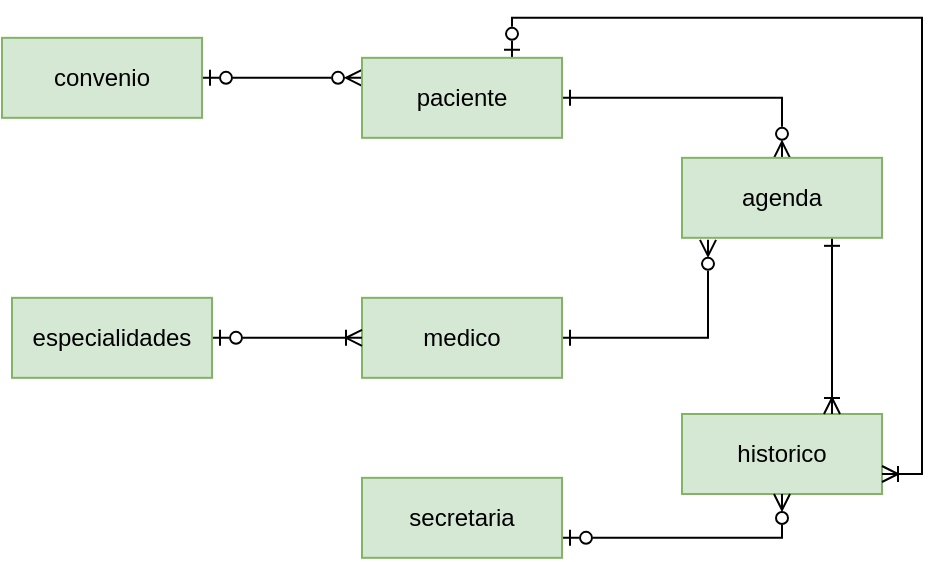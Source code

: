 <mxfile version="17.4.4" type="device" pages="6"><diagram id="xot62te2qZyypPYsCAMX" name="Acesso Offline"><mxGraphModel dx="723" dy="354" grid="0" gridSize="10" guides="1" tooltips="1" connect="1" arrows="1" fold="1" page="1" pageScale="1" pageWidth="827" pageHeight="1169" math="0" shadow="0"><root><mxCell id="0"/><mxCell id="1" parent="0"/><mxCell id="Q__9synRfIiFUXdHzOOI-111" style="edgeStyle=orthogonalEdgeStyle;rounded=0;orthogonalLoop=1;jettySize=auto;html=1;exitX=1;exitY=0.5;exitDx=0;exitDy=0;entryX=0.13;entryY=1.025;entryDx=0;entryDy=0;startArrow=ERone;startFill=0;endArrow=ERzeroToMany;endFill=0;entryPerimeter=0;" edge="1" parent="1" source="Q__9synRfIiFUXdHzOOI-112" target="Q__9synRfIiFUXdHzOOI-122"><mxGeometry relative="1" as="geometry"/></mxCell><mxCell id="Q__9synRfIiFUXdHzOOI-112" value="medico" style="whiteSpace=wrap;html=1;align=center;fillColor=#d5e8d4;strokeColor=#82b366;" vertex="1" parent="1"><mxGeometry x="351.003" y="616.917" width="100" height="40" as="geometry"/></mxCell><mxCell id="Q__9synRfIiFUXdHzOOI-113" style="edgeStyle=orthogonalEdgeStyle;rounded=0;orthogonalLoop=1;jettySize=auto;html=1;exitX=1;exitY=0.5;exitDx=0;exitDy=0;entryX=0;entryY=0.5;entryDx=0;entryDy=0;startArrow=ERzeroToOne;startFill=0;endArrow=ERoneToMany;endFill=0;" edge="1" parent="1" source="Q__9synRfIiFUXdHzOOI-114" target="Q__9synRfIiFUXdHzOOI-112"><mxGeometry relative="1" as="geometry"/></mxCell><mxCell id="Q__9synRfIiFUXdHzOOI-114" value="especialidades" style="whiteSpace=wrap;html=1;align=center;fillColor=#d5e8d4;strokeColor=#82b366;" vertex="1" parent="1"><mxGeometry x="176.003" y="616.917" width="100" height="40" as="geometry"/></mxCell><mxCell id="Q__9synRfIiFUXdHzOOI-115" value="historico" style="whiteSpace=wrap;html=1;align=center;fillColor=#d5e8d4;strokeColor=#82b366;" vertex="1" parent="1"><mxGeometry x="511.003" y="674.997" width="100" height="40" as="geometry"/></mxCell><mxCell id="Q__9synRfIiFUXdHzOOI-116" style="edgeStyle=orthogonalEdgeStyle;rounded=0;orthogonalLoop=1;jettySize=auto;html=1;exitX=1;exitY=0.5;exitDx=0;exitDy=0;entryX=0;entryY=0.25;entryDx=0;entryDy=0;startArrow=ERzeroToOne;startFill=0;endArrow=ERzeroToMany;endFill=0;" edge="1" parent="1" source="Q__9synRfIiFUXdHzOOI-117" target="Q__9synRfIiFUXdHzOOI-120"><mxGeometry relative="1" as="geometry"/></mxCell><mxCell id="Q__9synRfIiFUXdHzOOI-117" value="convenio" style="whiteSpace=wrap;html=1;align=center;fillColor=#d5e8d4;strokeColor=#82b366;" vertex="1" parent="1"><mxGeometry x="171.003" y="486.917" width="100" height="40" as="geometry"/></mxCell><mxCell id="Q__9synRfIiFUXdHzOOI-118" style="edgeStyle=orthogonalEdgeStyle;rounded=0;orthogonalLoop=1;jettySize=auto;html=1;exitX=1;exitY=0.5;exitDx=0;exitDy=0;entryX=0.5;entryY=0;entryDx=0;entryDy=0;startArrow=ERone;startFill=0;endArrow=ERzeroToMany;endFill=0;" edge="1" parent="1" source="Q__9synRfIiFUXdHzOOI-120" target="Q__9synRfIiFUXdHzOOI-122"><mxGeometry relative="1" as="geometry"/></mxCell><mxCell id="Q__9synRfIiFUXdHzOOI-119" style="edgeStyle=orthogonalEdgeStyle;rounded=0;orthogonalLoop=1;jettySize=auto;html=1;exitX=0.75;exitY=0;exitDx=0;exitDy=0;entryX=1;entryY=0.75;entryDx=0;entryDy=0;startArrow=ERzeroToOne;startFill=0;endArrow=ERoneToMany;endFill=0;" edge="1" parent="1" source="Q__9synRfIiFUXdHzOOI-120" target="Q__9synRfIiFUXdHzOOI-115"><mxGeometry relative="1" as="geometry"/></mxCell><mxCell id="Q__9synRfIiFUXdHzOOI-120" value="paciente" style="whiteSpace=wrap;html=1;align=center;fillColor=#d5e8d4;strokeColor=#82b366;" vertex="1" parent="1"><mxGeometry x="351.003" y="496.917" width="100" height="40" as="geometry"/></mxCell><mxCell id="Q__9synRfIiFUXdHzOOI-121" style="edgeStyle=orthogonalEdgeStyle;rounded=0;orthogonalLoop=1;jettySize=auto;html=1;exitX=0.75;exitY=1;exitDx=0;exitDy=0;entryX=0.75;entryY=0;entryDx=0;entryDy=0;startArrow=ERone;startFill=0;endArrow=ERoneToMany;endFill=0;" edge="1" parent="1" source="Q__9synRfIiFUXdHzOOI-122" target="Q__9synRfIiFUXdHzOOI-115"><mxGeometry relative="1" as="geometry"/></mxCell><mxCell id="Q__9synRfIiFUXdHzOOI-122" value="agenda" style="whiteSpace=wrap;html=1;align=center;fillColor=#d5e8d4;strokeColor=#82b366;" vertex="1" parent="1"><mxGeometry x="511.003" y="546.917" width="100" height="40" as="geometry"/></mxCell><mxCell id="Q__9synRfIiFUXdHzOOI-123" style="edgeStyle=orthogonalEdgeStyle;rounded=0;orthogonalLoop=1;jettySize=auto;html=1;exitX=1;exitY=0.75;exitDx=0;exitDy=0;entryX=0.5;entryY=1;entryDx=0;entryDy=0;startArrow=ERzeroToOne;startFill=0;endArrow=ERzeroToMany;endFill=0;" edge="1" parent="1" source="Q__9synRfIiFUXdHzOOI-124" target="Q__9synRfIiFUXdHzOOI-115"><mxGeometry relative="1" as="geometry"/></mxCell><mxCell id="Q__9synRfIiFUXdHzOOI-124" value="secretaria" style="whiteSpace=wrap;html=1;align=center;fillColor=#d5e8d4;strokeColor=#82b366;" vertex="1" parent="1"><mxGeometry x="351.003" y="706.917" width="100" height="40" as="geometry"/></mxCell></root></mxGraphModel></diagram><diagram id="kEfqeIS9K8EMzhgrXn_B" name="Medico"><mxGraphModel dx="868" dy="1657" grid="0" gridSize="10" guides="1" tooltips="1" connect="1" arrows="1" fold="1" page="1" pageScale="1" pageWidth="827" pageHeight="1169" math="0" shadow="0"><root><mxCell id="TULyWzP9eYqDRtk0LKw8-0"/><mxCell id="TULyWzP9eYqDRtk0LKw8-1" parent="TULyWzP9eYqDRtk0LKw8-0"/><UserObject label="" lucidchartObjectId="pg1VfVHWcmwK" id="TULyWzP9eYqDRtk0LKw8-2"><mxCell style="html=1;overflow=block;blockSpacing=1;whiteSpace=wrap;container=1;pointerEvents=0;collapsible=0;recursiveResize=0;fontSize=16.7;fontColor=#333333;align=left;spacing=0;strokeColor=#282c33;strokeOpacity=100;fillOpacity=0;rounded=1;absoluteArcSize=1;arcSize=9;fillColor=#000000;strokeWidth=2.3;" parent="TULyWzP9eYqDRtk0LKw8-1" vertex="1"><mxGeometry x="210" y="-800" width="410" height="440" as="geometry"/></mxCell></UserObject><mxCell id="TULyWzP9eYqDRtk0LKw8-7" value="&lt;span data-lucid-type=&quot;application/vnd.lucid.text&quot; data-lucid-content=&quot;{&amp;quot;t&amp;quot;:&amp;quot;*Caso de Uso - Medico&amp;quot;,&amp;quot;m&amp;quot;:[{&amp;quot;s&amp;quot;:0,&amp;quot;n&amp;quot;:&amp;quot;a&amp;quot;,&amp;quot;v&amp;quot;:&amp;quot;left&amp;quot;},{&amp;quot;s&amp;quot;:0,&amp;quot;n&amp;quot;:&amp;quot;od&amp;quot;,&amp;quot;v&amp;quot;:1},{&amp;quot;s&amp;quot;:0,&amp;quot;n&amp;quot;:&amp;quot;s&amp;quot;,&amp;quot;v&amp;quot;:22.222,&amp;quot;e&amp;quot;:21},{&amp;quot;s&amp;quot;:0,&amp;quot;n&amp;quot;:&amp;quot;c&amp;quot;,&amp;quot;v&amp;quot;:&amp;quot;333333ff&amp;quot;,&amp;quot;e&amp;quot;:21}]}&quot;&gt;&lt;span style=&quot;text-align: left ; font-size: 16.667px ; color: #333333&quot;&gt;*Caso de Uso - Medico&lt;/span&gt;&lt;/span&gt;" style="text;whiteSpace=wrap;html=1;" parent="TULyWzP9eYqDRtk0LKw8-2" vertex="1"><mxGeometry x="12.997" y="0.003" width="191" height="29" as="geometry"/></mxCell><mxCell id="TULyWzP9eYqDRtk0LKw8-8" style="rounded=0;orthogonalLoop=1;jettySize=auto;html=1;exitX=1;exitY=0.333;exitDx=0;exitDy=0;exitPerimeter=0;entryX=0.042;entryY=0.6;entryDx=0;entryDy=0;entryPerimeter=0;" parent="TULyWzP9eYqDRtk0LKw8-1" source="TULyWzP9eYqDRtk0LKw8-3" target="TULyWzP9eYqDRtk0LKw8-4" edge="1"><mxGeometry relative="1" as="geometry"/></mxCell><mxCell id="TULyWzP9eYqDRtk0LKw8-9" style="edgeStyle=none;rounded=0;orthogonalLoop=1;jettySize=auto;html=1;exitX=1;exitY=0.333;exitDx=0;exitDy=0;exitPerimeter=0;entryX=0;entryY=0.5;entryDx=0;entryDy=0;" parent="TULyWzP9eYqDRtk0LKw8-1" source="TULyWzP9eYqDRtk0LKw8-3" target="TULyWzP9eYqDRtk0LKw8-5" edge="1"><mxGeometry relative="1" as="geometry"/></mxCell><UserObject label="Listar Agenda" lucidchartObjectId="pg1VomqsTPby" id="TULyWzP9eYqDRtk0LKw8-4"><mxCell style="html=1;overflow=block;blockSpacing=1;whiteSpace=wrap;ellipse;fontSize=13;spacing=3.8;strokeColor=#282c33;strokeOpacity=100;rounded=1;absoluteArcSize=1;arcSize=9;strokeWidth=2.3;" parent="TULyWzP9eYqDRtk0LKw8-1" vertex="1"><mxGeometry x="400" y="-740" width="120" height="90" as="geometry"/></mxCell></UserObject><mxCell id="TULyWzP9eYqDRtk0LKw8-10" style="edgeStyle=none;rounded=0;orthogonalLoop=1;jettySize=auto;html=1;exitX=1;exitY=0.333;exitDx=0;exitDy=0;exitPerimeter=0;entryX=0;entryY=0.5;entryDx=0;entryDy=0;" parent="TULyWzP9eYqDRtk0LKw8-1" source="TULyWzP9eYqDRtk0LKw8-3" target="TULyWzP9eYqDRtk0LKw8-6" edge="1"><mxGeometry relative="1" as="geometry"/></mxCell><UserObject label="Consultar Paciente" lucidchartObjectId="pg1Vwy.4qOvs" id="TULyWzP9eYqDRtk0LKw8-5"><mxCell style="html=1;overflow=block;blockSpacing=1;whiteSpace=wrap;ellipse;fontSize=13;spacing=3.8;strokeColor=#282c33;strokeOpacity=100;rounded=1;absoluteArcSize=1;arcSize=9;strokeWidth=2.3;" parent="TULyWzP9eYqDRtk0LKw8-1" vertex="1"><mxGeometry x="390" y="-630" width="140" height="90" as="geometry"/></mxCell></UserObject><UserObject label="Medico(a)" lucidchartObjectId="pg1V.6WM~Hua" id="TULyWzP9eYqDRtk0LKw8-3"><mxCell style="html=1;overflow=block;blockSpacing=1;shape=umlActor;labelPosition=center;verticalLabelPosition=bottom;verticalAlign=top;whiteSpace=nowrap;fontSize=16.7;fontColor=#333333;spacing=0;strokeColor=#282c33;strokeOpacity=100;rounded=1;absoluteArcSize=1;arcSize=9;strokeWidth=2.3;" parent="TULyWzP9eYqDRtk0LKw8-1" vertex="1"><mxGeometry x="240" y="-650" width="60" height="140" as="geometry"/></mxCell></UserObject><UserObject label="Listar Pacientes" lucidchartObjectId="pg1VFYP_cyKQ" id="TULyWzP9eYqDRtk0LKw8-6"><mxCell style="html=1;overflow=block;blockSpacing=1;whiteSpace=wrap;ellipse;fontSize=13;spacing=3.8;strokeColor=#282c33;strokeOpacity=100;rounded=1;absoluteArcSize=1;arcSize=9;strokeWidth=2.3;" parent="TULyWzP9eYqDRtk0LKw8-1" vertex="1"><mxGeometry x="400" y="-530" width="120" height="90" as="geometry"/></mxCell></UserObject></root></mxGraphModel></diagram><diagram id="AHYezgloOfMYMUmSHrjQ" name="Paciente"><mxGraphModel dx="868" dy="1657" grid="0" gridSize="10" guides="1" tooltips="1" connect="1" arrows="1" fold="1" page="1" pageScale="1" pageWidth="827" pageHeight="1169" math="0" shadow="0"><root><mxCell id="MwZuvb_NzcYQMIHlOb89-0"/><mxCell id="MwZuvb_NzcYQMIHlOb89-1" parent="MwZuvb_NzcYQMIHlOb89-0"/><UserObject label="" lucidchartObjectId="Qg1VNq3T-1tk" id="MwZuvb_NzcYQMIHlOb89-2"><mxCell style="html=1;overflow=block;blockSpacing=1;whiteSpace=wrap;container=1;pointerEvents=0;collapsible=0;recursiveResize=0;fontSize=16.7;fontColor=#333333;align=left;spacing=0;strokeColor=#282c33;strokeOpacity=100;fillOpacity=0;rounded=1;absoluteArcSize=1;arcSize=9;fillColor=#000000;strokeWidth=2.3;" parent="MwZuvb_NzcYQMIHlOb89-1" vertex="1"><mxGeometry x="250" y="-910" width="320" height="600" as="geometry"/></mxCell></UserObject><mxCell id="MwZuvb_NzcYQMIHlOb89-27" value="&lt;span data-lucid-type=&quot;application/vnd.lucid.text&quot; data-lucid-content=&quot;{&amp;quot;t&amp;quot;:&amp;quot;* Caso de Uso - Paciente&amp;quot;,&amp;quot;m&amp;quot;:[{&amp;quot;s&amp;quot;:0,&amp;quot;n&amp;quot;:&amp;quot;od&amp;quot;,&amp;quot;v&amp;quot;:1},{&amp;quot;s&amp;quot;:0,&amp;quot;n&amp;quot;:&amp;quot;a&amp;quot;,&amp;quot;v&amp;quot;:&amp;quot;left&amp;quot;},{&amp;quot;s&amp;quot;:0,&amp;quot;n&amp;quot;:&amp;quot;s&amp;quot;,&amp;quot;v&amp;quot;:22.222,&amp;quot;e&amp;quot;:24},{&amp;quot;s&amp;quot;:0,&amp;quot;n&amp;quot;:&amp;quot;c&amp;quot;,&amp;quot;v&amp;quot;:&amp;quot;333333ff&amp;quot;,&amp;quot;e&amp;quot;:24}]}&quot;&gt;&lt;span style=&quot;text-align: left ; font-size: 16.667px ; color: #333333&quot;&gt;* Caso de Uso - Paciente&lt;/span&gt;&lt;/span&gt;" style="text;whiteSpace=wrap;html=1;" parent="MwZuvb_NzcYQMIHlOb89-2" vertex="1"><mxGeometry x="6.997" y="3.003" width="207" height="29" as="geometry"/></mxCell><mxCell id="MwZuvb_NzcYQMIHlOb89-14" style="edgeStyle=none;rounded=0;orthogonalLoop=1;jettySize=auto;html=1;exitX=1;exitY=0.333;exitDx=0;exitDy=0;exitPerimeter=0;entryX=0.053;entryY=0.644;entryDx=0;entryDy=0;entryPerimeter=0;" parent="MwZuvb_NzcYQMIHlOb89-1" source="MwZuvb_NzcYQMIHlOb89-3" target="MwZuvb_NzcYQMIHlOb89-5" edge="1"><mxGeometry relative="1" as="geometry"/></mxCell><UserObject label="Paciente" lucidchartObjectId="Qg1V8BPEKo3S" id="MwZuvb_NzcYQMIHlOb89-3"><mxCell style="html=1;overflow=block;blockSpacing=1;shape=umlActor;labelPosition=center;verticalLabelPosition=bottom;verticalAlign=top;whiteSpace=nowrap;fontSize=16.7;fontColor=#333333;spacing=0;strokeColor=#282c33;strokeOpacity=100;rounded=1;absoluteArcSize=1;arcSize=9;strokeWidth=2.3;" parent="MwZuvb_NzcYQMIHlOb89-1" vertex="1"><mxGeometry x="280" y="-670" width="60" height="140" as="geometry"/></mxCell></UserObject><UserObject label="Listar Paciente" lucidchartObjectId="Qg1VadOeW2bd" id="MwZuvb_NzcYQMIHlOb89-4"><mxCell style="html=1;overflow=block;blockSpacing=1;whiteSpace=wrap;ellipse;fontSize=13;spacing=3.8;strokeColor=#282c33;strokeOpacity=100;rounded=1;absoluteArcSize=1;arcSize=9;strokeWidth=2.3;" parent="MwZuvb_NzcYQMIHlOb89-1" vertex="1"><mxGeometry x="400" y="-860" width="120" height="90" as="geometry"/></mxCell></UserObject><UserObject label="Consultar Paciente" lucidchartObjectId="Qg1V0ZdGHIPb" id="MwZuvb_NzcYQMIHlOb89-5"><mxCell style="html=1;overflow=block;blockSpacing=1;whiteSpace=wrap;ellipse;fontSize=13;spacing=3.8;strokeColor=#282c33;strokeOpacity=100;rounded=1;absoluteArcSize=1;arcSize=9;strokeWidth=2.3;" parent="MwZuvb_NzcYQMIHlOb89-1" vertex="1"><mxGeometry x="400" y="-760" width="120" height="90" as="geometry"/></mxCell></UserObject><UserObject label="Cadastrar Paciente" lucidchartObjectId="Qg1VIZUxxSAg" id="MwZuvb_NzcYQMIHlOb89-6"><mxCell style="html=1;overflow=block;blockSpacing=1;whiteSpace=wrap;ellipse;fontSize=13;spacing=3.8;strokeColor=#282c33;strokeOpacity=100;rounded=1;absoluteArcSize=1;arcSize=9;strokeWidth=2.3;" parent="MwZuvb_NzcYQMIHlOb89-1" vertex="1"><mxGeometry x="400" y="-650" width="120" height="90" as="geometry"/></mxCell></UserObject><UserObject label="Editar Paciente" lucidchartObjectId="Qg1VBHlj-ESM" id="MwZuvb_NzcYQMIHlOb89-7"><mxCell style="html=1;overflow=block;blockSpacing=1;whiteSpace=wrap;ellipse;fontSize=13;spacing=3.8;strokeColor=#282c33;strokeOpacity=100;rounded=1;absoluteArcSize=1;arcSize=9;strokeWidth=2.3;" parent="MwZuvb_NzcYQMIHlOb89-1" vertex="1"><mxGeometry x="400" y="-550" width="120" height="90" as="geometry"/></mxCell></UserObject><UserObject label="Desativar Paciente" lucidchartObjectId="Qg1VsRQFl9fF" id="MwZuvb_NzcYQMIHlOb89-8"><mxCell style="html=1;overflow=block;blockSpacing=1;whiteSpace=wrap;ellipse;fontSize=13;spacing=3.8;strokeColor=#282c33;strokeOpacity=100;rounded=1;absoluteArcSize=1;arcSize=9;strokeWidth=2.3;" parent="MwZuvb_NzcYQMIHlOb89-1" vertex="1"><mxGeometry x="400" y="-440" width="120" height="90" as="geometry"/></mxCell></UserObject><UserObject label="" lucidchartObjectId="Qg1VfaHg0O-b" id="MwZuvb_NzcYQMIHlOb89-9"><mxCell style="html=1;jettySize=18;whiteSpace=wrap;fontSize=13;strokeColor=#282c33;strokeOpacity=100;strokeWidth=1.5;rounded=0;startArrow=none;endArrow=none;exitX=-0.009;exitY=0.5;exitPerimeter=0;entryX=1;entryY=0.321;entryPerimeter=0;" parent="MwZuvb_NzcYQMIHlOb89-1" source="MwZuvb_NzcYQMIHlOb89-4" target="MwZuvb_NzcYQMIHlOb89-3" edge="1"><mxGeometry width="100" height="100" relative="1" as="geometry"><Array as="points"/></mxGeometry></mxCell></UserObject><UserObject label="" lucidchartObjectId="Qg1VkSRGm3FD" id="MwZuvb_NzcYQMIHlOb89-11"><mxCell style="html=1;jettySize=18;whiteSpace=wrap;fontSize=13;strokeColor=#282c33;strokeOpacity=100;strokeWidth=1.5;rounded=0;startArrow=none;endArrow=none;exitX=-0.009;exitY=0.5;exitPerimeter=0;entryX=1;entryY=0.321;entryPerimeter=0;" parent="MwZuvb_NzcYQMIHlOb89-1" source="MwZuvb_NzcYQMIHlOb89-6" target="MwZuvb_NzcYQMIHlOb89-3" edge="1"><mxGeometry width="100" height="100" relative="1" as="geometry"><Array as="points"/></mxGeometry></mxCell></UserObject><UserObject label="" lucidchartObjectId="Qg1Vln~8YyKR" id="MwZuvb_NzcYQMIHlOb89-12"><mxCell style="html=1;jettySize=18;whiteSpace=wrap;fontSize=13;strokeColor=#282c33;strokeOpacity=100;strokeWidth=1.5;rounded=0;startArrow=none;endArrow=none;exitX=-0.009;exitY=0.5;exitPerimeter=0;entryX=1;entryY=0.321;entryPerimeter=0;" parent="MwZuvb_NzcYQMIHlOb89-1" source="MwZuvb_NzcYQMIHlOb89-7" target="MwZuvb_NzcYQMIHlOb89-3" edge="1"><mxGeometry width="100" height="100" relative="1" as="geometry"><Array as="points"/></mxGeometry></mxCell></UserObject><UserObject label="" lucidchartObjectId="Qg1VxebEtwue" id="MwZuvb_NzcYQMIHlOb89-13"><mxCell style="html=1;jettySize=18;whiteSpace=wrap;fontSize=13;strokeColor=#282c33;strokeOpacity=100;strokeWidth=1.5;rounded=0;startArrow=none;endArrow=none;exitX=-0.009;exitY=0.5;exitPerimeter=0;entryX=1;entryY=0.321;entryPerimeter=0;" parent="MwZuvb_NzcYQMIHlOb89-1" source="MwZuvb_NzcYQMIHlOb89-8" target="MwZuvb_NzcYQMIHlOb89-3" edge="1"><mxGeometry width="100" height="100" relative="1" as="geometry"><Array as="points"/></mxGeometry></mxCell></UserObject></root></mxGraphModel></diagram><diagram id="R7QSP_Tpc13GCXglPHel" name="Medico"><mxGraphModel dx="41" dy="488" grid="0" gridSize="10" guides="1" tooltips="1" connect="1" arrows="1" fold="1" page="1" pageScale="1" pageWidth="827" pageHeight="1169" math="0" shadow="0"><root><mxCell id="v0MoqkxrBt7eY1IrOF9j-0"/><mxCell id="v0MoqkxrBt7eY1IrOF9j-1" parent="v0MoqkxrBt7eY1IrOF9j-0"/><UserObject label="" lucidchartObjectId="fh1VlRtHa5hE" id="v0MoqkxrBt7eY1IrOF9j-2"><mxCell style="html=1;overflow=block;blockSpacing=1;whiteSpace=wrap;container=1;pointerEvents=0;collapsible=0;recursiveResize=0;fontSize=16.7;fontColor=#333333;align=left;spacing=0;strokeColor=#282c33;strokeOpacity=100;fillOpacity=0;rounded=1;absoluteArcSize=1;arcSize=9;fillColor=#000000;strokeWidth=2.3;" parent="v0MoqkxrBt7eY1IrOF9j-1" vertex="1"><mxGeometry x="1100" y="276" width="315" height="600" as="geometry"/></mxCell></UserObject><mxCell id="v0MoqkxrBt7eY1IrOF9j-14" value="&lt;span data-lucid-type=&quot;application/vnd.lucid.text&quot; data-lucid-content=&quot;{&amp;quot;t&amp;quot;:&amp;quot;* Caso de Uso - Medico&amp;quot;,&amp;quot;m&amp;quot;:[{&amp;quot;s&amp;quot;:0,&amp;quot;n&amp;quot;:&amp;quot;od&amp;quot;,&amp;quot;v&amp;quot;:1},{&amp;quot;s&amp;quot;:0,&amp;quot;n&amp;quot;:&amp;quot;a&amp;quot;,&amp;quot;v&amp;quot;:&amp;quot;left&amp;quot;},{&amp;quot;s&amp;quot;:0,&amp;quot;n&amp;quot;:&amp;quot;s&amp;quot;,&amp;quot;v&amp;quot;:22.222,&amp;quot;e&amp;quot;:22},{&amp;quot;s&amp;quot;:0,&amp;quot;n&amp;quot;:&amp;quot;c&amp;quot;,&amp;quot;v&amp;quot;:&amp;quot;333333ff&amp;quot;,&amp;quot;e&amp;quot;:22}]}&quot;&gt;&lt;span style=&quot;text-align: left ; font-size: 16.667px ; color: #333333&quot;&gt;* Caso de Uso - Medico&lt;/span&gt;&lt;/span&gt;" style="text;whiteSpace=wrap;html=1;" parent="v0MoqkxrBt7eY1IrOF9j-2" vertex="1"><mxGeometry x="9" y="11" width="196" height="29" as="geometry"/></mxCell><UserObject label="Medico" lucidchartObjectId="fh1VT5qTX0jP" id="v0MoqkxrBt7eY1IrOF9j-3"><mxCell style="html=1;overflow=block;blockSpacing=1;shape=umlActor;labelPosition=center;verticalLabelPosition=bottom;verticalAlign=top;whiteSpace=nowrap;fontSize=16.7;fontColor=#333333;spacing=0;strokeColor=#282c33;strokeOpacity=100;rounded=1;absoluteArcSize=1;arcSize=9;strokeWidth=2.3;" parent="v0MoqkxrBt7eY1IrOF9j-1" vertex="1"><mxGeometry x="1130" y="509" width="60" height="135" as="geometry"/></mxCell></UserObject><UserObject label="Listar Medico" lucidchartObjectId="fh1VJY9TOFq0" id="v0MoqkxrBt7eY1IrOF9j-4"><mxCell style="html=1;overflow=block;blockSpacing=1;whiteSpace=wrap;ellipse;fontSize=13;spacing=3.8;strokeColor=#282c33;strokeOpacity=100;rounded=1;absoluteArcSize=1;arcSize=9;strokeWidth=2.3;" parent="v0MoqkxrBt7eY1IrOF9j-1" vertex="1"><mxGeometry x="1259" y="321" width="120" height="90" as="geometry"/></mxCell></UserObject><UserObject label="Consultar Medico" lucidchartObjectId="fh1VyS5vCo8p" id="v0MoqkxrBt7eY1IrOF9j-5"><mxCell style="html=1;overflow=block;blockSpacing=1;whiteSpace=wrap;ellipse;fontSize=13;spacing=3.8;strokeColor=#282c33;strokeOpacity=100;rounded=1;absoluteArcSize=1;arcSize=9;strokeWidth=2.3;" parent="v0MoqkxrBt7eY1IrOF9j-1" vertex="1"><mxGeometry x="1259" y="426" width="120" height="90" as="geometry"/></mxCell></UserObject><UserObject label="Cadastrar Medico" lucidchartObjectId="fh1V7c0ZXNZd" id="v0MoqkxrBt7eY1IrOF9j-6"><mxCell style="html=1;overflow=block;blockSpacing=1;whiteSpace=wrap;ellipse;fontSize=13;spacing=3.8;strokeColor=#282c33;strokeOpacity=100;rounded=1;absoluteArcSize=1;arcSize=9;strokeWidth=2.3;" parent="v0MoqkxrBt7eY1IrOF9j-1" vertex="1"><mxGeometry x="1259" y="531" width="120" height="90" as="geometry"/></mxCell></UserObject><UserObject label="Editar Medico" lucidchartObjectId="fh1VJReqbYQY" id="v0MoqkxrBt7eY1IrOF9j-7"><mxCell style="html=1;overflow=block;blockSpacing=1;whiteSpace=wrap;ellipse;fontSize=13;spacing=3.8;strokeColor=#282c33;strokeOpacity=100;rounded=1;absoluteArcSize=1;arcSize=9;strokeWidth=2.3;" parent="v0MoqkxrBt7eY1IrOF9j-1" vertex="1"><mxGeometry x="1259" y="636" width="120" height="90" as="geometry"/></mxCell></UserObject><UserObject label="Desativar Medico" lucidchartObjectId="fh1ViOUTe8lT" id="v0MoqkxrBt7eY1IrOF9j-8"><mxCell style="html=1;overflow=block;blockSpacing=1;whiteSpace=wrap;ellipse;fontSize=13;spacing=3.8;strokeColor=#282c33;strokeOpacity=100;rounded=1;absoluteArcSize=1;arcSize=9;strokeWidth=2.3;" parent="v0MoqkxrBt7eY1IrOF9j-1" vertex="1"><mxGeometry x="1259" y="741" width="120" height="90" as="geometry"/></mxCell></UserObject><UserObject label="" lucidchartObjectId="fh1VyYXZ0zpq" id="v0MoqkxrBt7eY1IrOF9j-9"><mxCell style="html=1;jettySize=18;whiteSpace=wrap;fontSize=13;strokeColor=#282c33;strokeOpacity=100;strokeWidth=1.5;rounded=0;startArrow=none;endArrow=none;exitX=-0.009;exitY=0.5;exitPerimeter=0;entryX=1;entryY=0.321;entryPerimeter=0;" parent="v0MoqkxrBt7eY1IrOF9j-1" source="v0MoqkxrBt7eY1IrOF9j-4" target="v0MoqkxrBt7eY1IrOF9j-3" edge="1"><mxGeometry width="100" height="100" relative="1" as="geometry"><Array as="points"/></mxGeometry></mxCell></UserObject><UserObject label="" lucidchartObjectId="fh1VevR1OF-d" id="v0MoqkxrBt7eY1IrOF9j-10"><mxCell style="html=1;jettySize=18;whiteSpace=wrap;fontSize=13;strokeColor=#282c33;strokeOpacity=100;strokeWidth=1.5;rounded=0;startArrow=none;endArrow=none;exitX=-0.009;exitY=0.5;exitPerimeter=0;" parent="v0MoqkxrBt7eY1IrOF9j-1" source="v0MoqkxrBt7eY1IrOF9j-5" edge="1"><mxGeometry width="100" height="100" relative="1" as="geometry"><Array as="points"/><mxPoint x="1192" y="546" as="targetPoint"/></mxGeometry></mxCell></UserObject><UserObject label="" lucidchartObjectId="fh1Vf1Laid-j" id="v0MoqkxrBt7eY1IrOF9j-11"><mxCell style="html=1;jettySize=18;whiteSpace=wrap;fontSize=13;strokeColor=#282c33;strokeOpacity=100;strokeWidth=1.5;rounded=0;startArrow=none;endArrow=none;exitX=-0.009;exitY=0.5;exitPerimeter=0;entryX=1;entryY=0.321;entryPerimeter=0;" parent="v0MoqkxrBt7eY1IrOF9j-1" source="v0MoqkxrBt7eY1IrOF9j-6" target="v0MoqkxrBt7eY1IrOF9j-3" edge="1"><mxGeometry width="100" height="100" relative="1" as="geometry"><Array as="points"/></mxGeometry></mxCell></UserObject><UserObject label="" lucidchartObjectId="fh1V-D848_Ec" id="v0MoqkxrBt7eY1IrOF9j-12"><mxCell style="html=1;jettySize=18;whiteSpace=wrap;fontSize=13;strokeColor=#282c33;strokeOpacity=100;strokeWidth=1.5;rounded=0;startArrow=none;endArrow=none;exitX=-0.009;exitY=0.5;exitPerimeter=0;entryX=1;entryY=0.321;entryPerimeter=0;" parent="v0MoqkxrBt7eY1IrOF9j-1" source="v0MoqkxrBt7eY1IrOF9j-7" target="v0MoqkxrBt7eY1IrOF9j-3" edge="1"><mxGeometry width="100" height="100" relative="1" as="geometry"><Array as="points"/></mxGeometry></mxCell></UserObject><UserObject label="" lucidchartObjectId="fh1VBJ_JhPA6" id="v0MoqkxrBt7eY1IrOF9j-13"><mxCell style="html=1;jettySize=18;whiteSpace=wrap;fontSize=13;strokeColor=#282c33;strokeOpacity=100;strokeWidth=1.5;rounded=0;startArrow=none;endArrow=none;exitX=-0.009;exitY=0.5;exitPerimeter=0;entryX=1;entryY=0.321;entryPerimeter=0;" parent="v0MoqkxrBt7eY1IrOF9j-1" source="v0MoqkxrBt7eY1IrOF9j-8" target="v0MoqkxrBt7eY1IrOF9j-3" edge="1"><mxGeometry width="100" height="100" relative="1" as="geometry"><Array as="points"/></mxGeometry></mxCell></UserObject></root></mxGraphModel></diagram><diagram id="IKfh1-4Lm0dO9tGgzkD8" name="Secretaria"><mxGraphModel dx="41" dy="1657" grid="0" gridSize="10" guides="1" tooltips="1" connect="1" arrows="1" fold="1" page="1" pageScale="1" pageWidth="827" pageHeight="1169" math="0" shadow="0"><root><mxCell id="MLN7bExL7wKpmrE8Ly24-0"/><mxCell id="MLN7bExL7wKpmrE8Ly24-1" parent="MLN7bExL7wKpmrE8Ly24-0"/><UserObject label="" lucidchartObjectId="Bh1VLZKN__iT" id="MLN7bExL7wKpmrE8Ly24-2"><mxCell style="html=1;overflow=block;blockSpacing=1;whiteSpace=wrap;container=1;pointerEvents=0;collapsible=0;recursiveResize=0;fontSize=16.7;fontColor=#333333;align=left;spacing=0;strokeColor=#282c33;strokeOpacity=100;fillOpacity=0;rounded=1;absoluteArcSize=1;arcSize=9;fillColor=#000000;strokeWidth=2.3;" parent="MLN7bExL7wKpmrE8Ly24-1" vertex="1"><mxGeometry x="1062" y="-918" width="315" height="600" as="geometry"/></mxCell></UserObject><UserObject label="Secretaria" lucidchartObjectId="Bh1VF4DOK2h2" id="MLN7bExL7wKpmrE8Ly24-3"><mxCell style="html=1;overflow=block;blockSpacing=1;shape=umlActor;labelPosition=center;verticalLabelPosition=bottom;verticalAlign=top;whiteSpace=nowrap;fontSize=16.7;fontColor=#333333;spacing=0;strokeColor=#282c33;strokeOpacity=100;rounded=1;absoluteArcSize=1;arcSize=9;strokeWidth=2.3;" parent="MLN7bExL7wKpmrE8Ly24-1" vertex="1"><mxGeometry x="1092" y="-685" width="60" height="135" as="geometry"/></mxCell></UserObject><UserObject label="Listar Secretaria" lucidchartObjectId="Bh1V0PjZ3Ta9" id="MLN7bExL7wKpmrE8Ly24-4"><mxCell style="html=1;overflow=block;blockSpacing=1;whiteSpace=wrap;ellipse;fontSize=13;spacing=3.8;strokeColor=#282c33;strokeOpacity=100;rounded=1;absoluteArcSize=1;arcSize=9;strokeWidth=2.3;" parent="MLN7bExL7wKpmrE8Ly24-1" vertex="1"><mxGeometry x="1221" y="-873" width="120" height="90" as="geometry"/></mxCell></UserObject><UserObject label="Consultar Secretaria" lucidchartObjectId="Bh1VA8aVEy08" id="MLN7bExL7wKpmrE8Ly24-5"><mxCell style="html=1;overflow=block;blockSpacing=1;whiteSpace=wrap;ellipse;fontSize=13;spacing=3.8;strokeColor=#282c33;strokeOpacity=100;rounded=1;absoluteArcSize=1;arcSize=9;strokeWidth=2.3;" parent="MLN7bExL7wKpmrE8Ly24-1" vertex="1"><mxGeometry x="1221" y="-768" width="120" height="90" as="geometry"/></mxCell></UserObject><UserObject label="Cadastrar Secretaria" lucidchartObjectId="Bh1Vq.Mzj_-i" id="MLN7bExL7wKpmrE8Ly24-6"><mxCell style="html=1;overflow=block;blockSpacing=1;whiteSpace=wrap;ellipse;fontSize=13;spacing=3.8;strokeColor=#282c33;strokeOpacity=100;rounded=1;absoluteArcSize=1;arcSize=9;strokeWidth=2.3;" parent="MLN7bExL7wKpmrE8Ly24-1" vertex="1"><mxGeometry x="1221" y="-663" width="120" height="90" as="geometry"/></mxCell></UserObject><UserObject label="Editar Secretaria" lucidchartObjectId="Bh1V7qm_DmHK" id="MLN7bExL7wKpmrE8Ly24-7"><mxCell style="html=1;overflow=block;blockSpacing=1;whiteSpace=wrap;ellipse;fontSize=13;spacing=3.8;strokeColor=#282c33;strokeOpacity=100;rounded=1;absoluteArcSize=1;arcSize=9;strokeWidth=2.3;" parent="MLN7bExL7wKpmrE8Ly24-1" vertex="1"><mxGeometry x="1221" y="-558" width="120" height="90" as="geometry"/></mxCell></UserObject><UserObject label="Desativar Secretaria" lucidchartObjectId="Bh1VqKMImvo5" id="MLN7bExL7wKpmrE8Ly24-8"><mxCell style="html=1;overflow=block;blockSpacing=1;whiteSpace=wrap;ellipse;fontSize=13;spacing=3.8;strokeColor=#282c33;strokeOpacity=100;rounded=1;absoluteArcSize=1;arcSize=9;strokeWidth=2.3;" parent="MLN7bExL7wKpmrE8Ly24-1" vertex="1"><mxGeometry x="1221" y="-453" width="120" height="90" as="geometry"/></mxCell></UserObject><UserObject label="" lucidchartObjectId="Bh1V0A-yDfkG" id="MLN7bExL7wKpmrE8Ly24-9"><mxCell style="html=1;jettySize=18;whiteSpace=wrap;fontSize=13;strokeColor=#282c33;strokeOpacity=100;strokeWidth=1.5;rounded=0;startArrow=none;endArrow=none;exitX=-0.009;exitY=0.5;exitPerimeter=0;entryX=1;entryY=0.321;entryPerimeter=0;" parent="MLN7bExL7wKpmrE8Ly24-1" source="MLN7bExL7wKpmrE8Ly24-4" target="MLN7bExL7wKpmrE8Ly24-3" edge="1"><mxGeometry width="100" height="100" relative="1" as="geometry"><Array as="points"/></mxGeometry></mxCell></UserObject><UserObject label="" lucidchartObjectId="Bh1VDJBnfBxL" id="MLN7bExL7wKpmrE8Ly24-10"><mxCell style="html=1;jettySize=18;whiteSpace=wrap;fontSize=13;strokeColor=#282c33;strokeOpacity=100;strokeWidth=1.5;rounded=0;startArrow=none;endArrow=none;exitX=-0.009;exitY=0.5;exitPerimeter=0;" parent="MLN7bExL7wKpmrE8Ly24-1" source="MLN7bExL7wKpmrE8Ly24-5" edge="1"><mxGeometry width="100" height="100" relative="1" as="geometry"><Array as="points"/><mxPoint x="1154" y="-648" as="targetPoint"/></mxGeometry></mxCell></UserObject><UserObject label="" lucidchartObjectId="Bh1V2D2L.bp~" id="MLN7bExL7wKpmrE8Ly24-11"><mxCell style="html=1;jettySize=18;whiteSpace=wrap;fontSize=13;strokeColor=#282c33;strokeOpacity=100;strokeWidth=1.5;rounded=0;startArrow=none;endArrow=none;exitX=-0.009;exitY=0.5;exitPerimeter=0;entryX=1;entryY=0.321;entryPerimeter=0;" parent="MLN7bExL7wKpmrE8Ly24-1" source="MLN7bExL7wKpmrE8Ly24-6" target="MLN7bExL7wKpmrE8Ly24-3" edge="1"><mxGeometry width="100" height="100" relative="1" as="geometry"><Array as="points"/></mxGeometry></mxCell></UserObject><UserObject label="" lucidchartObjectId="Bh1VAcKKdqCn" id="MLN7bExL7wKpmrE8Ly24-12"><mxCell style="html=1;jettySize=18;whiteSpace=wrap;fontSize=13;strokeColor=#282c33;strokeOpacity=100;strokeWidth=1.5;rounded=0;startArrow=none;endArrow=none;exitX=-0.009;exitY=0.5;exitPerimeter=0;entryX=1;entryY=0.321;entryPerimeter=0;" parent="MLN7bExL7wKpmrE8Ly24-1" source="MLN7bExL7wKpmrE8Ly24-7" target="MLN7bExL7wKpmrE8Ly24-3" edge="1"><mxGeometry width="100" height="100" relative="1" as="geometry"><Array as="points"/></mxGeometry></mxCell></UserObject><UserObject label="" lucidchartObjectId="Bh1VFWgFG0fF" id="MLN7bExL7wKpmrE8Ly24-13"><mxCell style="html=1;jettySize=18;whiteSpace=wrap;fontSize=13;strokeColor=#282c33;strokeOpacity=100;strokeWidth=1.5;rounded=0;startArrow=none;endArrow=none;exitX=-0.009;exitY=0.5;exitPerimeter=0;entryX=1;entryY=0.321;entryPerimeter=0;" parent="MLN7bExL7wKpmrE8Ly24-1" source="MLN7bExL7wKpmrE8Ly24-8" target="MLN7bExL7wKpmrE8Ly24-3" edge="1"><mxGeometry width="100" height="100" relative="1" as="geometry"><Array as="points"/></mxGeometry></mxCell></UserObject></root></mxGraphModel></diagram><diagram id="yn5Je9V9yG3AxgbNc3Fm" name="Agendamento"><mxGraphModel dx="-786" dy="3995" grid="0" gridSize="10" guides="1" tooltips="1" connect="1" arrows="1" fold="1" page="1" pageScale="1" pageWidth="827" pageHeight="1169" math="0" shadow="0"><root><mxCell id="PDq9gb4K_bL8JXI9BOOx-0"/><mxCell id="PDq9gb4K_bL8JXI9BOOx-1" parent="PDq9gb4K_bL8JXI9BOOx-0"/><UserObject label="" lucidchartObjectId="Oh1VuZKQWTiY" id="PDq9gb4K_bL8JXI9BOOx-2"><mxCell style="html=1;overflow=block;blockSpacing=1;whiteSpace=wrap;container=1;pointerEvents=0;collapsible=0;recursiveResize=0;fontSize=16.7;fontColor=#333333;align=left;spacing=0;strokeColor=#282c33;strokeOpacity=100;fillOpacity=0;rounded=1;absoluteArcSize=1;arcSize=9;fillColor=#000000;strokeWidth=2.3;" parent="PDq9gb4K_bL8JXI9BOOx-1" vertex="1"><mxGeometry x="1850" y="-3388" width="315" height="926" as="geometry"/></mxCell></UserObject><mxCell id="DUw1tcASp3sP8jFX72zL-0" value="&lt;span data-lucid-type=&quot;application/vnd.lucid.text&quot; data-lucid-content=&quot;{&amp;#34;t&amp;#34;:&amp;#34;* Caso de Uso - Paciente&amp;#34;,&amp;#34;m&amp;#34;:[{&amp;#34;s&amp;#34;:0,&amp;#34;n&amp;#34;:&amp;#34;od&amp;#34;,&amp;#34;v&amp;#34;:1},{&amp;#34;s&amp;#34;:0,&amp;#34;n&amp;#34;:&amp;#34;a&amp;#34;,&amp;#34;v&amp;#34;:&amp;#34;left&amp;#34;},{&amp;#34;s&amp;#34;:0,&amp;#34;n&amp;#34;:&amp;#34;s&amp;#34;,&amp;#34;v&amp;#34;:22.222,&amp;#34;e&amp;#34;:24},{&amp;#34;s&amp;#34;:0,&amp;#34;n&amp;#34;:&amp;#34;c&amp;#34;,&amp;#34;v&amp;#34;:&amp;#34;333333ff&amp;#34;,&amp;#34;e&amp;#34;:24}]}&quot;&gt;&lt;span style=&quot;text-align: left ; font-size: 16.667px ; color: #333333&quot;&gt;* Caso de Uso - Agendamento&lt;/span&gt;&lt;/span&gt;" style="text;whiteSpace=wrap;html=1;" parent="PDq9gb4K_bL8JXI9BOOx-2" vertex="1"><mxGeometry x="11" y="6" width="248" height="29" as="geometry"/></mxCell><mxCell id="DUw1tcASp3sP8jFX72zL-13" style="edgeStyle=none;rounded=0;orthogonalLoop=1;jettySize=auto;html=1;exitX=1;exitY=0.333;exitDx=0;exitDy=0;exitPerimeter=0;entryX=0;entryY=0.5;entryDx=0;entryDy=0;" parent="PDq9gb4K_bL8JXI9BOOx-2" source="DUw1tcASp3sP8jFX72zL-4" target="DUw1tcASp3sP8jFX72zL-5" edge="1"><mxGeometry relative="1" as="geometry"/></mxCell><mxCell id="DUw1tcASp3sP8jFX72zL-14" style="edgeStyle=none;rounded=0;orthogonalLoop=1;jettySize=auto;html=1;exitX=1;exitY=0.333;exitDx=0;exitDy=0;exitPerimeter=0;entryX=0;entryY=0.5;entryDx=0;entryDy=0;" parent="PDq9gb4K_bL8JXI9BOOx-2" source="DUw1tcASp3sP8jFX72zL-4" target="DUw1tcASp3sP8jFX72zL-6" edge="1"><mxGeometry relative="1" as="geometry"/></mxCell><mxCell id="DUw1tcASp3sP8jFX72zL-15" style="edgeStyle=none;rounded=0;orthogonalLoop=1;jettySize=auto;html=1;exitX=1;exitY=0.333;exitDx=0;exitDy=0;exitPerimeter=0;entryX=0;entryY=0.5;entryDx=0;entryDy=0;" parent="PDq9gb4K_bL8JXI9BOOx-2" source="DUw1tcASp3sP8jFX72zL-4" target="DUw1tcASp3sP8jFX72zL-7" edge="1"><mxGeometry relative="1" as="geometry"/></mxCell><UserObject label="Secretaria" lucidchartObjectId="Oh1V-t9xO6Pn" id="DUw1tcASp3sP8jFX72zL-4"><mxCell style="html=1;overflow=block;blockSpacing=1;shape=umlActor;labelPosition=center;verticalLabelPosition=bottom;verticalAlign=top;whiteSpace=nowrap;fontSize=16.7;fontColor=#333333;spacing=0;strokeColor=#282c33;strokeOpacity=100;rounded=1;absoluteArcSize=1;arcSize=9;strokeWidth=2.3;" parent="PDq9gb4K_bL8JXI9BOOx-2" vertex="1"><mxGeometry x="36" y="380" width="60" height="135" as="geometry"/></mxCell></UserObject><UserObject label="Cancelamento" lucidchartObjectId="Oh1V2K.ewRZ8" id="DUw1tcASp3sP8jFX72zL-6"><mxCell style="html=1;overflow=block;blockSpacing=1;whiteSpace=wrap;ellipse;fontSize=13;spacing=3.8;strokeColor=#282c33;strokeOpacity=100;rounded=1;absoluteArcSize=1;arcSize=9;strokeWidth=2.3;" parent="PDq9gb4K_bL8JXI9BOOx-2" vertex="1"><mxGeometry x="158" y="561" width="120" height="90" as="geometry"/></mxCell></UserObject><UserObject label="Encaixe" lucidchartObjectId="Oh1V2K.ewRZ8" id="DUw1tcASp3sP8jFX72zL-5"><mxCell style="html=1;overflow=block;blockSpacing=1;whiteSpace=wrap;ellipse;fontSize=13;spacing=3.8;strokeColor=#282c33;strokeOpacity=100;rounded=1;absoluteArcSize=1;arcSize=9;strokeWidth=2.3;" parent="PDq9gb4K_bL8JXI9BOOx-2" vertex="1"><mxGeometry x="158" y="425" width="120" height="90" as="geometry"/></mxCell></UserObject><UserObject label="Editar Agendamento" lucidchartObjectId="Oh1V2K.ewRZ8" id="DUw1tcASp3sP8jFX72zL-7"><mxCell style="html=1;overflow=block;blockSpacing=1;whiteSpace=wrap;ellipse;fontSize=13;spacing=3.8;strokeColor=#282c33;strokeOpacity=100;rounded=1;absoluteArcSize=1;arcSize=9;strokeWidth=2.3;" parent="PDq9gb4K_bL8JXI9BOOx-2" vertex="1"><mxGeometry x="158" y="689" width="120" height="90" as="geometry"/></mxCell></UserObject><UserObject label="Listar Agendamento" lucidchartObjectId="Oh1V4xHbSj7U" id="PDq9gb4K_bL8JXI9BOOx-4"><mxCell style="html=1;overflow=block;blockSpacing=1;whiteSpace=wrap;ellipse;fontSize=13;spacing=3.8;strokeColor=#282c33;strokeOpacity=100;rounded=1;absoluteArcSize=1;arcSize=9;strokeWidth=2.3;" parent="PDq9gb4K_bL8JXI9BOOx-1" vertex="1"><mxGeometry x="2009" y="-3343" width="121" height="91" as="geometry"/></mxCell></UserObject><UserObject label="Consultor Agendamento" lucidchartObjectId="Oh1VfSXtaTEg" id="PDq9gb4K_bL8JXI9BOOx-5"><mxCell style="html=1;overflow=block;blockSpacing=1;whiteSpace=wrap;ellipse;fontSize=13;spacing=3.8;strokeColor=#282c33;strokeOpacity=100;rounded=1;absoluteArcSize=1;arcSize=9;strokeWidth=2.3;" parent="PDq9gb4K_bL8JXI9BOOx-1" vertex="1"><mxGeometry x="2009" y="-3212" width="120" height="90" as="geometry"/></mxCell></UserObject><UserObject label="Agendamento" lucidchartObjectId="Oh1V2K.ewRZ8" id="PDq9gb4K_bL8JXI9BOOx-6"><mxCell style="html=1;overflow=block;blockSpacing=1;whiteSpace=wrap;ellipse;fontSize=13;spacing=3.8;strokeColor=#282c33;strokeOpacity=100;rounded=1;absoluteArcSize=1;arcSize=9;strokeWidth=2.3;" parent="PDq9gb4K_bL8JXI9BOOx-1" vertex="1"><mxGeometry x="2009" y="-3081" width="120" height="90" as="geometry"/></mxCell></UserObject><mxCell id="DUw1tcASp3sP8jFX72zL-10" style="edgeStyle=none;rounded=0;orthogonalLoop=1;jettySize=auto;html=1;exitX=1;exitY=0.333;exitDx=0;exitDy=0;exitPerimeter=0;entryX=0.042;entryY=0.678;entryDx=0;entryDy=0;entryPerimeter=0;" parent="PDq9gb4K_bL8JXI9BOOx-1" source="DUw1tcASp3sP8jFX72zL-4" target="PDq9gb4K_bL8JXI9BOOx-5" edge="1"><mxGeometry relative="1" as="geometry"/></mxCell><mxCell id="DUw1tcASp3sP8jFX72zL-11" style="edgeStyle=none;rounded=0;orthogonalLoop=1;jettySize=auto;html=1;exitX=1;exitY=0.333;exitDx=0;exitDy=0;exitPerimeter=0;entryX=0;entryY=0.5;entryDx=0;entryDy=0;" parent="PDq9gb4K_bL8JXI9BOOx-1" source="DUw1tcASp3sP8jFX72zL-4" target="PDq9gb4K_bL8JXI9BOOx-6" edge="1"><mxGeometry relative="1" as="geometry"/></mxCell><mxCell id="DUw1tcASp3sP8jFX72zL-12" style="edgeStyle=none;rounded=0;orthogonalLoop=1;jettySize=auto;html=1;exitX=1;exitY=0.333;exitDx=0;exitDy=0;exitPerimeter=0;entryX=0;entryY=0.5;entryDx=0;entryDy=0;" parent="PDq9gb4K_bL8JXI9BOOx-1" source="DUw1tcASp3sP8jFX72zL-4" target="PDq9gb4K_bL8JXI9BOOx-4" edge="1"><mxGeometry relative="1" as="geometry"/></mxCell></root></mxGraphModel></diagram></mxfile>